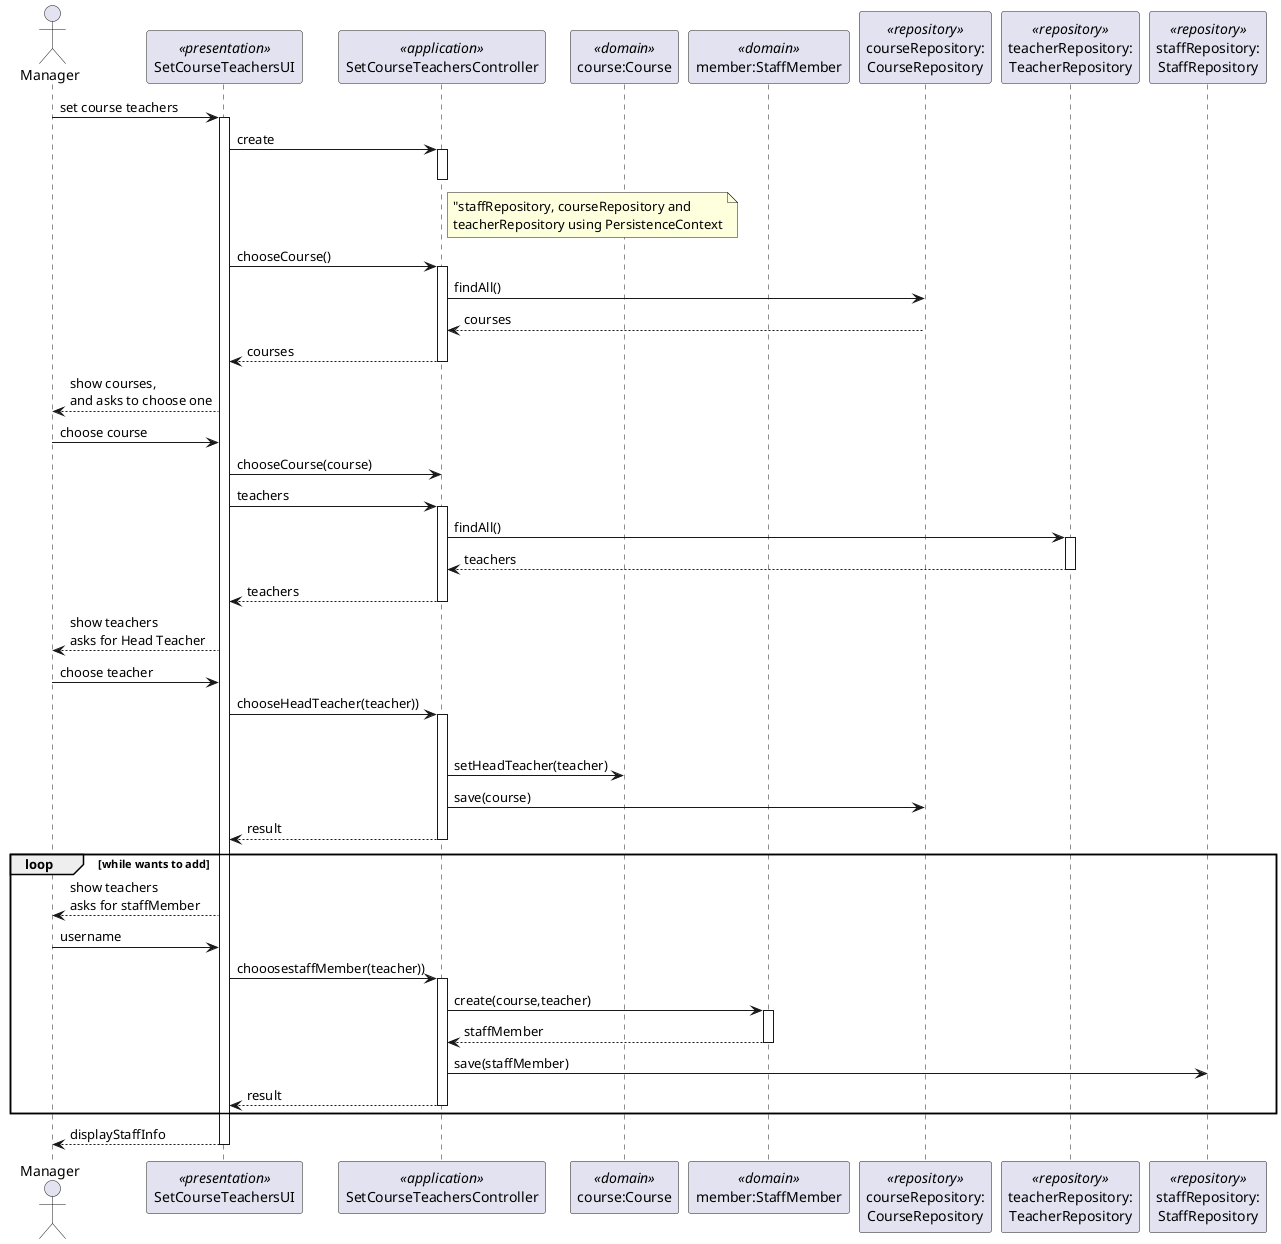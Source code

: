 @startuml

skinparam packageStyle rect
skinparam shadowing false

actor Manager as Actor
participant SetCourseTeachersUI as UI <<presentation>> order 1
participant SetCourseTeachersController as Controller <<application>> order 2
participant "course:Course" as Course <<domain>> order 3
participant "member:StaffMember" as STAFF <<domain>> order 4
participant "courseRepository:\nCourseRepository" as Repo <<repository>> order 7
participant "teacherRepository:\nTeacherRepository" as TeacherRepo <<repository>> order 8
participant "staffRepository:\nStaffRepository" as StaffRepo <<repository>> order 9

Actor -> UI : set course teachers
activate UI
    UI -> Controller : create
    activate Controller
        note right of Controller : "staffRepository, courseRepository and \nteacherRepository using PersistenceContext
        deactivate Controller
        UI -> Controller : chooseCourse()
        activate Controller
            Controller -> Repo : findAll()
            Controller <-- Repo : courses
            Controller --> UI : courses
        deactivate Controller

        Actor <-- UI : show courses, \nand asks to choose one
        Actor -> UI : choose course
        UI -> Controller : chooseCourse(course)
        UI -> Controller : teachers
        activate Controller

         Controller -> TeacherRepo : findAll()
            activate TeacherRepo
            Controller <-- TeacherRepo : teachers
         deactivate TeacherRepo
        Controller --> UI : teachers
        deactivate Controller
        Actor <-- UI : show teachers\nasks for Head Teacher
        Actor -> UI : choose teacher
        UI -> Controller : chooseHeadTeacher(teacher))

        activate Controller
            deactivate TeacherRepo
            Controller -> Course : setHeadTeacher(teacher)
            Controller -> Repo : save(course)
        UI <-- Controller : result
        deactivate Controller
        loop while wants to add
        Actor <-- UI : show teachers \nasks for staffMember
        Actor -> UI : username
        UI -> Controller : chooosestaffMember(teacher))
        activate Controller

            Controller -> STAFF : create(course,teacher)
            activate STAFF
            Controller <-- STAFF : staffMember
            deactivate STAFF
            Controller -> StaffRepo : save(staffMember)
            UI <-- Controller : result
        deactivate Controller
        end
Actor <-- UI : displayStaffInfo
deactivate UI

@enduml